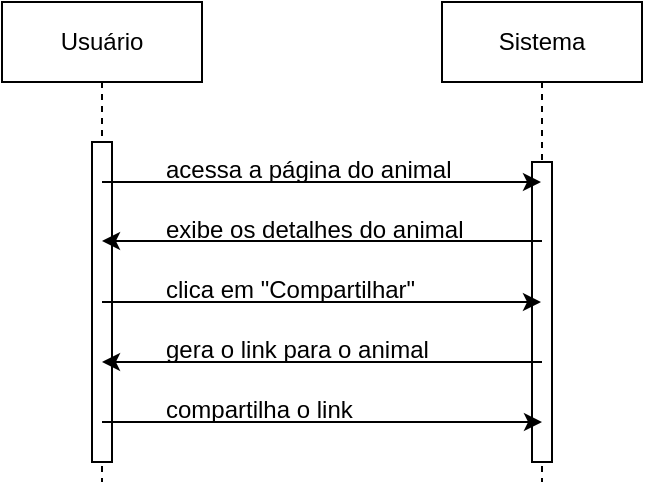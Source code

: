 <mxfile version="24.7.17">
  <diagram name="Page-1" id="2YBvvXClWsGukQMizWep">
    <mxGraphModel dx="880" dy="460" grid="1" gridSize="10" guides="1" tooltips="1" connect="1" arrows="1" fold="1" page="1" pageScale="1" pageWidth="850" pageHeight="1100" math="0" shadow="0">
      <root>
        <mxCell id="0" />
        <mxCell id="1" parent="0" />
        <mxCell id="Q70-bxdivQlcTtMHeyKR-1" value="Usuário" style="shape=umlLifeline;perimeter=lifelinePerimeter;whiteSpace=wrap;html=1;container=0;dropTarget=0;collapsible=0;recursiveResize=0;outlineConnect=0;portConstraint=eastwest;newEdgeStyle={&quot;edgeStyle&quot;:&quot;elbowEdgeStyle&quot;,&quot;elbow&quot;:&quot;vertical&quot;,&quot;curved&quot;:0,&quot;rounded&quot;:0};" vertex="1" parent="1">
          <mxGeometry x="40" y="40" width="100" height="240" as="geometry" />
        </mxCell>
        <mxCell id="Q70-bxdivQlcTtMHeyKR-2" value="" style="html=1;points=[];perimeter=orthogonalPerimeter;outlineConnect=0;targetShapes=umlLifeline;portConstraint=eastwest;newEdgeStyle={&quot;edgeStyle&quot;:&quot;elbowEdgeStyle&quot;,&quot;elbow&quot;:&quot;vertical&quot;,&quot;curved&quot;:0,&quot;rounded&quot;:0};" vertex="1" parent="Q70-bxdivQlcTtMHeyKR-1">
          <mxGeometry x="45" y="70" width="10" height="160" as="geometry" />
        </mxCell>
        <mxCell id="Q70-bxdivQlcTtMHeyKR-3" value="Sistema" style="shape=umlLifeline;perimeter=lifelinePerimeter;whiteSpace=wrap;html=1;container=0;dropTarget=0;collapsible=0;recursiveResize=0;outlineConnect=0;portConstraint=eastwest;newEdgeStyle={&quot;edgeStyle&quot;:&quot;elbowEdgeStyle&quot;,&quot;elbow&quot;:&quot;vertical&quot;,&quot;curved&quot;:0,&quot;rounded&quot;:0};" vertex="1" parent="1">
          <mxGeometry x="260" y="40" width="100" height="240" as="geometry" />
        </mxCell>
        <mxCell id="Q70-bxdivQlcTtMHeyKR-4" value="" style="html=1;points=[];perimeter=orthogonalPerimeter;outlineConnect=0;targetShapes=umlLifeline;portConstraint=eastwest;newEdgeStyle={&quot;edgeStyle&quot;:&quot;elbowEdgeStyle&quot;,&quot;elbow&quot;:&quot;vertical&quot;,&quot;curved&quot;:0,&quot;rounded&quot;:0};" vertex="1" parent="Q70-bxdivQlcTtMHeyKR-3">
          <mxGeometry x="45" y="80" width="10" height="150" as="geometry" />
        </mxCell>
        <mxCell id="Q70-bxdivQlcTtMHeyKR-5" value="" style="endArrow=classic;html=1;rounded=0;" edge="1" parent="1">
          <mxGeometry width="50" height="50" relative="1" as="geometry">
            <mxPoint x="90" y="130" as="sourcePoint" />
            <mxPoint x="309.5" y="130" as="targetPoint" />
          </mxGeometry>
        </mxCell>
        <mxCell id="Q70-bxdivQlcTtMHeyKR-9" value="" style="endArrow=classic;html=1;rounded=0;" edge="1" parent="1">
          <mxGeometry width="50" height="50" relative="1" as="geometry">
            <mxPoint x="310" y="159.5" as="sourcePoint" />
            <mxPoint x="90" y="159.5" as="targetPoint" />
          </mxGeometry>
        </mxCell>
        <mxCell id="Q70-bxdivQlcTtMHeyKR-15" value="acessa a página do animal" style="text;whiteSpace=wrap;html=1;" vertex="1" parent="1">
          <mxGeometry x="120" y="110" width="180" height="40" as="geometry" />
        </mxCell>
        <mxCell id="Q70-bxdivQlcTtMHeyKR-17" value="exibe os detalhes do animal" style="text;whiteSpace=wrap;html=1;" vertex="1" parent="1">
          <mxGeometry x="120" y="140" width="180" height="40" as="geometry" />
        </mxCell>
        <mxCell id="Q70-bxdivQlcTtMHeyKR-20" value="" style="endArrow=classic;html=1;rounded=0;" edge="1" parent="1">
          <mxGeometry width="50" height="50" relative="1" as="geometry">
            <mxPoint x="90" y="190" as="sourcePoint" />
            <mxPoint x="309.5" y="190" as="targetPoint" />
          </mxGeometry>
        </mxCell>
        <mxCell id="Q70-bxdivQlcTtMHeyKR-21" value="clica em &quot;Compartilhar&quot;" style="text;whiteSpace=wrap;html=1;" vertex="1" parent="1">
          <mxGeometry x="120" y="170" width="160" height="40" as="geometry" />
        </mxCell>
        <mxCell id="Q70-bxdivQlcTtMHeyKR-22" value="" style="endArrow=classic;html=1;rounded=0;" edge="1" parent="1">
          <mxGeometry width="50" height="50" relative="1" as="geometry">
            <mxPoint x="310" y="220" as="sourcePoint" />
            <mxPoint x="90" y="220" as="targetPoint" />
          </mxGeometry>
        </mxCell>
        <mxCell id="Q70-bxdivQlcTtMHeyKR-23" value="gera o link para o animal" style="text;whiteSpace=wrap;html=1;" vertex="1" parent="1">
          <mxGeometry x="120" y="200" width="160" height="40" as="geometry" />
        </mxCell>
        <mxCell id="Q70-bxdivQlcTtMHeyKR-27" value="compartilha o link" style="text;whiteSpace=wrap;html=1;" vertex="1" parent="1">
          <mxGeometry x="120" y="230" width="130" height="40" as="geometry" />
        </mxCell>
        <mxCell id="Q70-bxdivQlcTtMHeyKR-28" value="" style="endArrow=classic;html=1;rounded=0;" edge="1" parent="1">
          <mxGeometry width="50" height="50" relative="1" as="geometry">
            <mxPoint x="90" y="250" as="sourcePoint" />
            <mxPoint x="310" y="250" as="targetPoint" />
          </mxGeometry>
        </mxCell>
      </root>
    </mxGraphModel>
  </diagram>
</mxfile>
